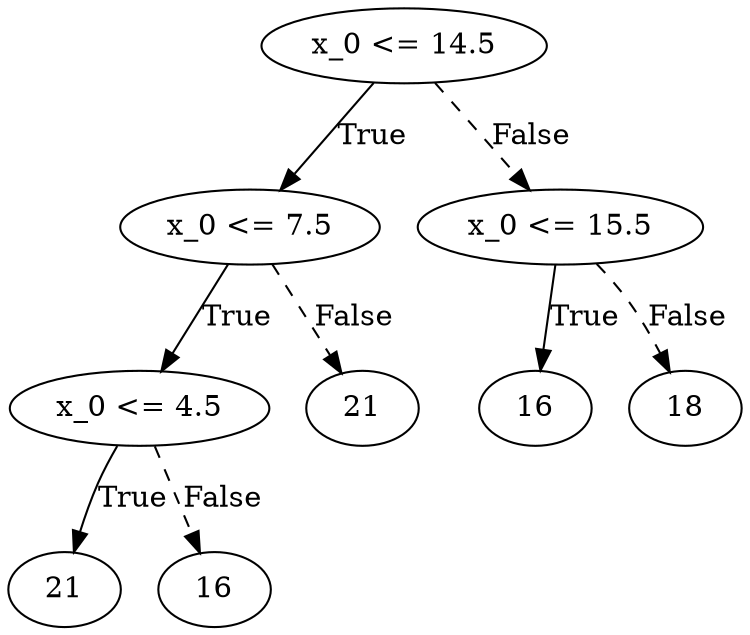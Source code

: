 digraph {
0 [label="x_0 <= 14.5"];
1 [label="x_0 <= 7.5"];
2 [label="x_0 <= 4.5"];
3 [label="21"];
2 -> 3 [label="True"];
4 [label="16"];
2 -> 4 [style="dashed", label="False"];
1 -> 2 [label="True"];
5 [label="21"];
1 -> 5 [style="dashed", label="False"];
0 -> 1 [label="True"];
6 [label="x_0 <= 15.5"];
7 [label="16"];
6 -> 7 [label="True"];
8 [label="18"];
6 -> 8 [style="dashed", label="False"];
0 -> 6 [style="dashed", label="False"];

}